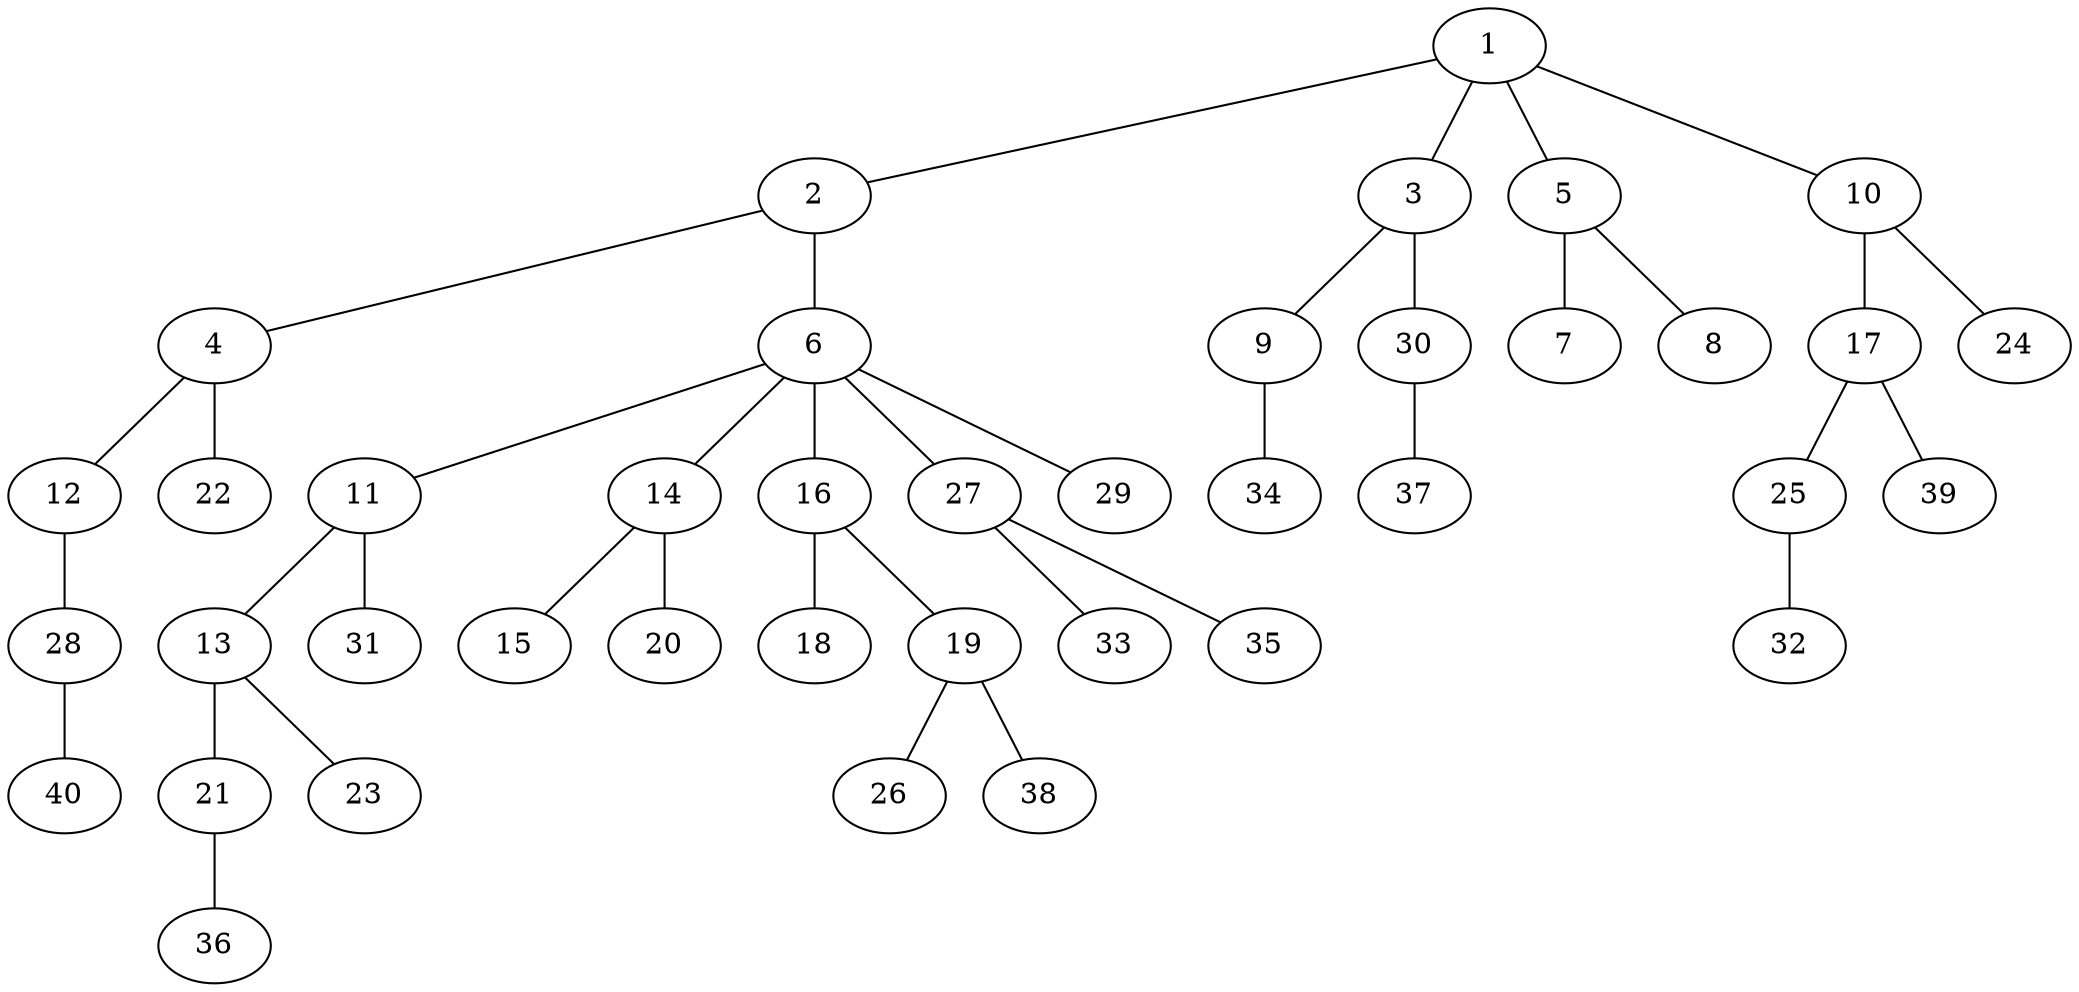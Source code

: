 graph graphname {1--2
1--3
1--5
1--10
2--4
2--6
3--9
3--30
4--12
4--22
5--7
5--8
6--11
6--14
6--16
6--27
6--29
9--34
10--17
10--24
11--13
11--31
12--28
13--21
13--23
14--15
14--20
16--18
16--19
17--25
17--39
19--26
19--38
21--36
25--32
27--33
27--35
28--40
30--37
}